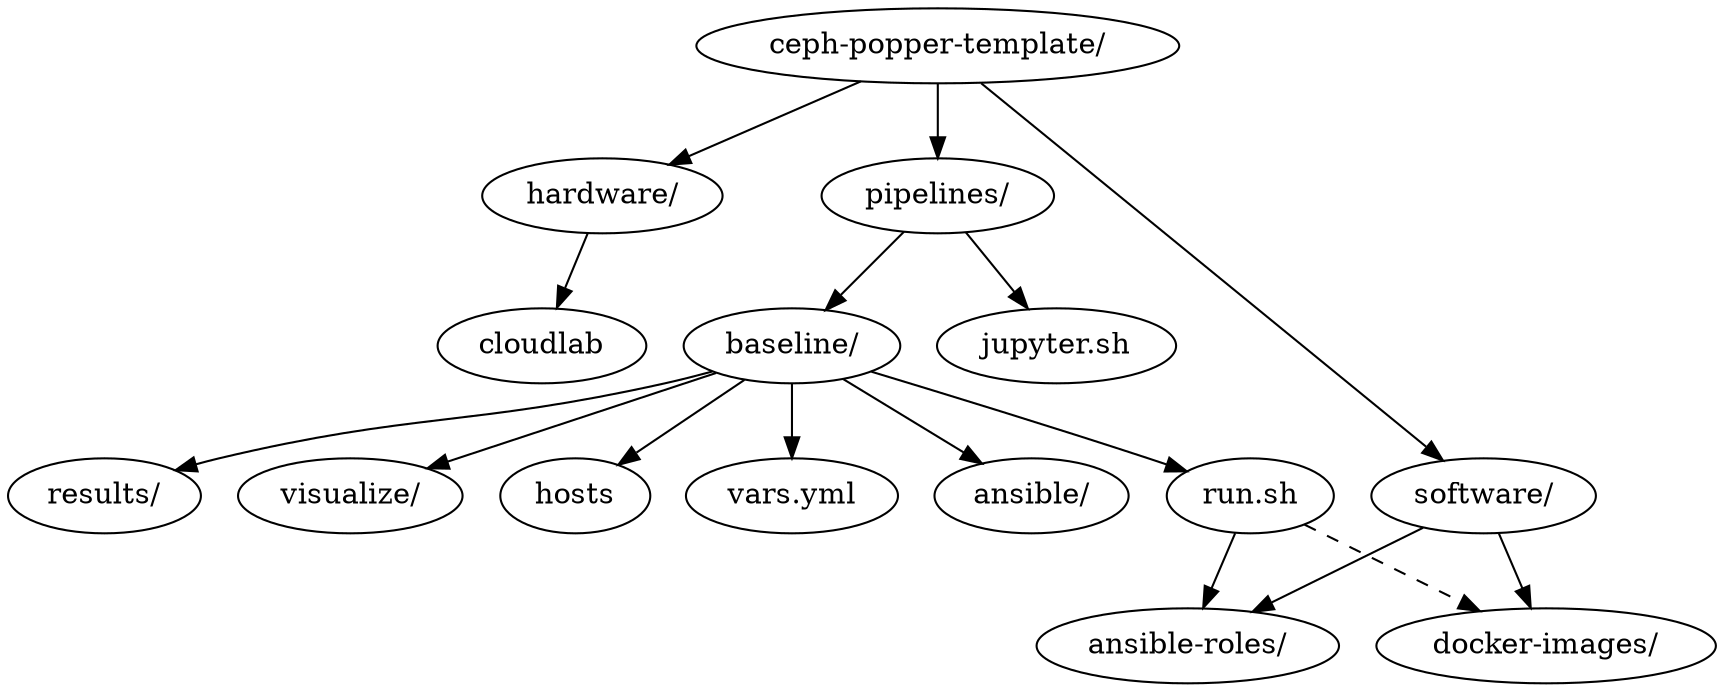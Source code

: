 digraph G {
  "ceph-popper-template/" -> "hardware/";
  "hardware/" -> "cloudlab";
  "ceph-popper-template/" -> "software/";
  "software/" -> "ansible-roles/";
  "software/" -> "docker-images/";
  "ceph-popper-template/" -> "pipelines/";
  "pipelines/" -> "baseline/";
  "pipelines/" -> "jupyter.sh";
  "baseline/" -> "ansible/";
  "baseline/" -> "results/";
  "baseline/" -> "visualize/";
  "baseline/" -> "hosts";
  "baseline/" -> "run.sh";
  "baseline/" -> "vars.yml";
  "run.sh" -> "ansible-roles/";
  "run.sh" -> "docker-images/" [style="dashed"];
}
